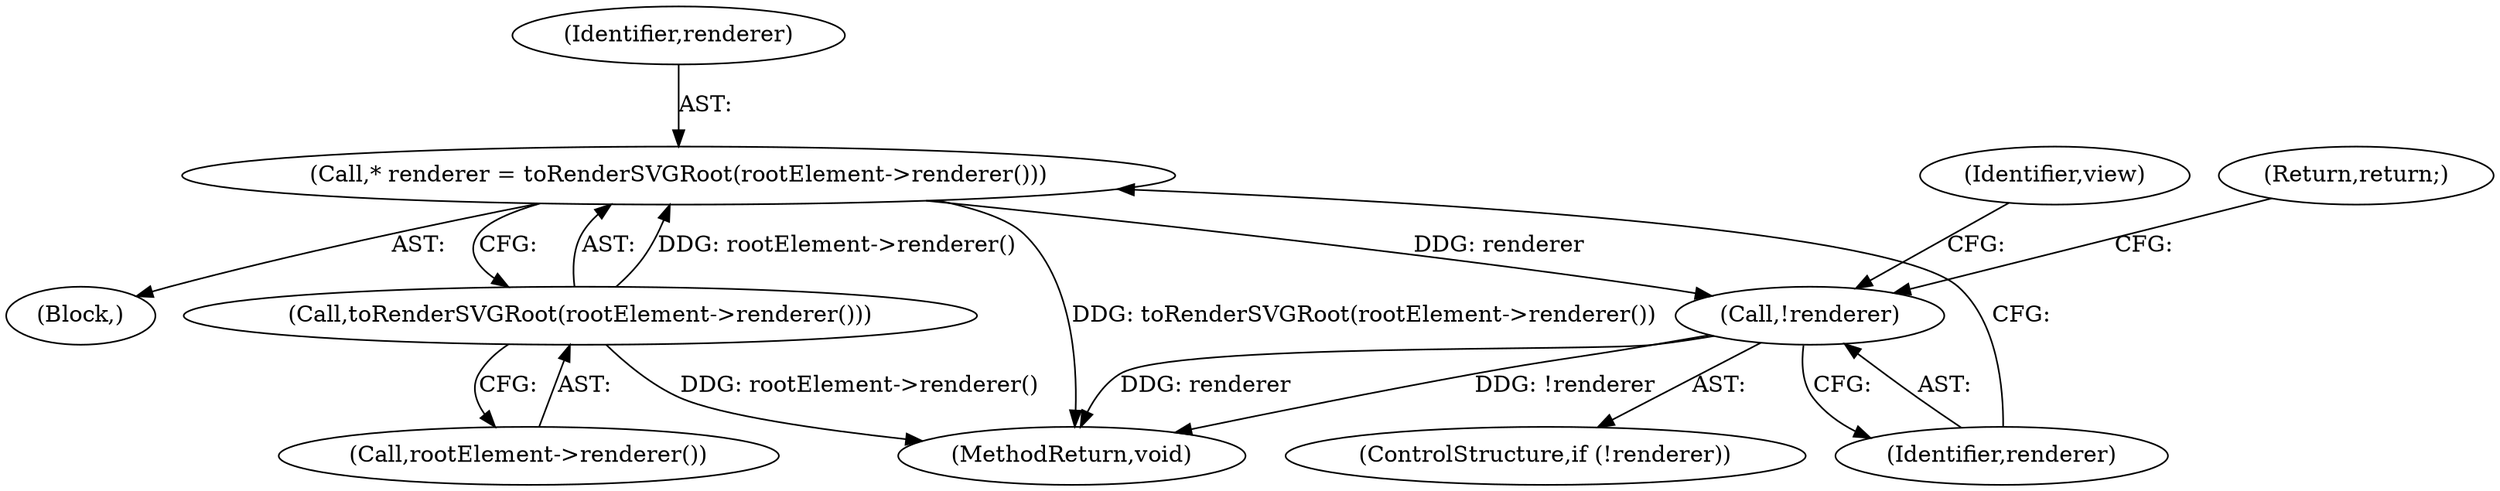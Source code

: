 digraph "1_Chrome_cace1e6998293b9b025d4bbdaf5cb5b6a1c2efb4@del" {
"1000123" [label="(Call,* renderer = toRenderSVGRoot(rootElement->renderer()))"];
"1000125" [label="(Call,toRenderSVGRoot(rootElement->renderer()))"];
"1000128" [label="(Call,!renderer)"];
"1000127" [label="(ControlStructure,if (!renderer))"];
"1000139" [label="(MethodReturn,void)"];
"1000129" [label="(Identifier,renderer)"];
"1000123" [label="(Call,* renderer = toRenderSVGRoot(rootElement->renderer()))"];
"1000102" [label="(Block,)"];
"1000126" [label="(Call,rootElement->renderer())"];
"1000124" [label="(Identifier,renderer)"];
"1000128" [label="(Call,!renderer)"];
"1000133" [label="(Identifier,view)"];
"1000125" [label="(Call,toRenderSVGRoot(rootElement->renderer()))"];
"1000130" [label="(Return,return;)"];
"1000123" -> "1000102"  [label="AST: "];
"1000123" -> "1000125"  [label="CFG: "];
"1000124" -> "1000123"  [label="AST: "];
"1000125" -> "1000123"  [label="AST: "];
"1000129" -> "1000123"  [label="CFG: "];
"1000123" -> "1000139"  [label="DDG: toRenderSVGRoot(rootElement->renderer())"];
"1000125" -> "1000123"  [label="DDG: rootElement->renderer()"];
"1000123" -> "1000128"  [label="DDG: renderer"];
"1000125" -> "1000126"  [label="CFG: "];
"1000126" -> "1000125"  [label="AST: "];
"1000125" -> "1000139"  [label="DDG: rootElement->renderer()"];
"1000128" -> "1000127"  [label="AST: "];
"1000128" -> "1000129"  [label="CFG: "];
"1000129" -> "1000128"  [label="AST: "];
"1000130" -> "1000128"  [label="CFG: "];
"1000133" -> "1000128"  [label="CFG: "];
"1000128" -> "1000139"  [label="DDG: renderer"];
"1000128" -> "1000139"  [label="DDG: !renderer"];
}
